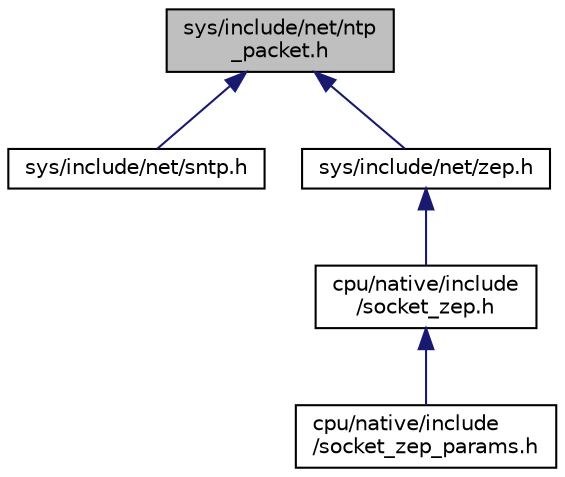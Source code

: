 digraph "sys/include/net/ntp_packet.h"
{
 // LATEX_PDF_SIZE
  edge [fontname="Helvetica",fontsize="10",labelfontname="Helvetica",labelfontsize="10"];
  node [fontname="Helvetica",fontsize="10",shape=record];
  Node1 [label="sys/include/net/ntp\l_packet.h",height=0.2,width=0.4,color="black", fillcolor="grey75", style="filled", fontcolor="black",tooltip="NTP packet definitions."];
  Node1 -> Node2 [dir="back",color="midnightblue",fontsize="10",style="solid",fontname="Helvetica"];
  Node2 [label="sys/include/net/sntp.h",height=0.2,width=0.4,color="black", fillcolor="white", style="filled",URL="$sntp_8h.html",tooltip="SNTP definitions."];
  Node1 -> Node3 [dir="back",color="midnightblue",fontsize="10",style="solid",fontname="Helvetica"];
  Node3 [label="sys/include/net/zep.h",height=0.2,width=0.4,color="black", fillcolor="white", style="filled",URL="$zep_8h.html",tooltip="Definitions for the ZigBee Encapsulation Protocol."];
  Node3 -> Node4 [dir="back",color="midnightblue",fontsize="10",style="solid",fontname="Helvetica"];
  Node4 [label="cpu/native/include\l/socket_zep.h",height=0.2,width=0.4,color="black", fillcolor="white", style="filled",URL="$socket__zep_8h.html",tooltip="Socket ZEP definitions."];
  Node4 -> Node5 [dir="back",color="midnightblue",fontsize="10",style="solid",fontname="Helvetica"];
  Node5 [label="cpu/native/include\l/socket_zep_params.h",height=0.2,width=0.4,color="black", fillcolor="white", style="filled",URL="$socket__zep__params_8h.html",tooltip="Configuration parameters for the Socket-based ZEP driver."];
}
